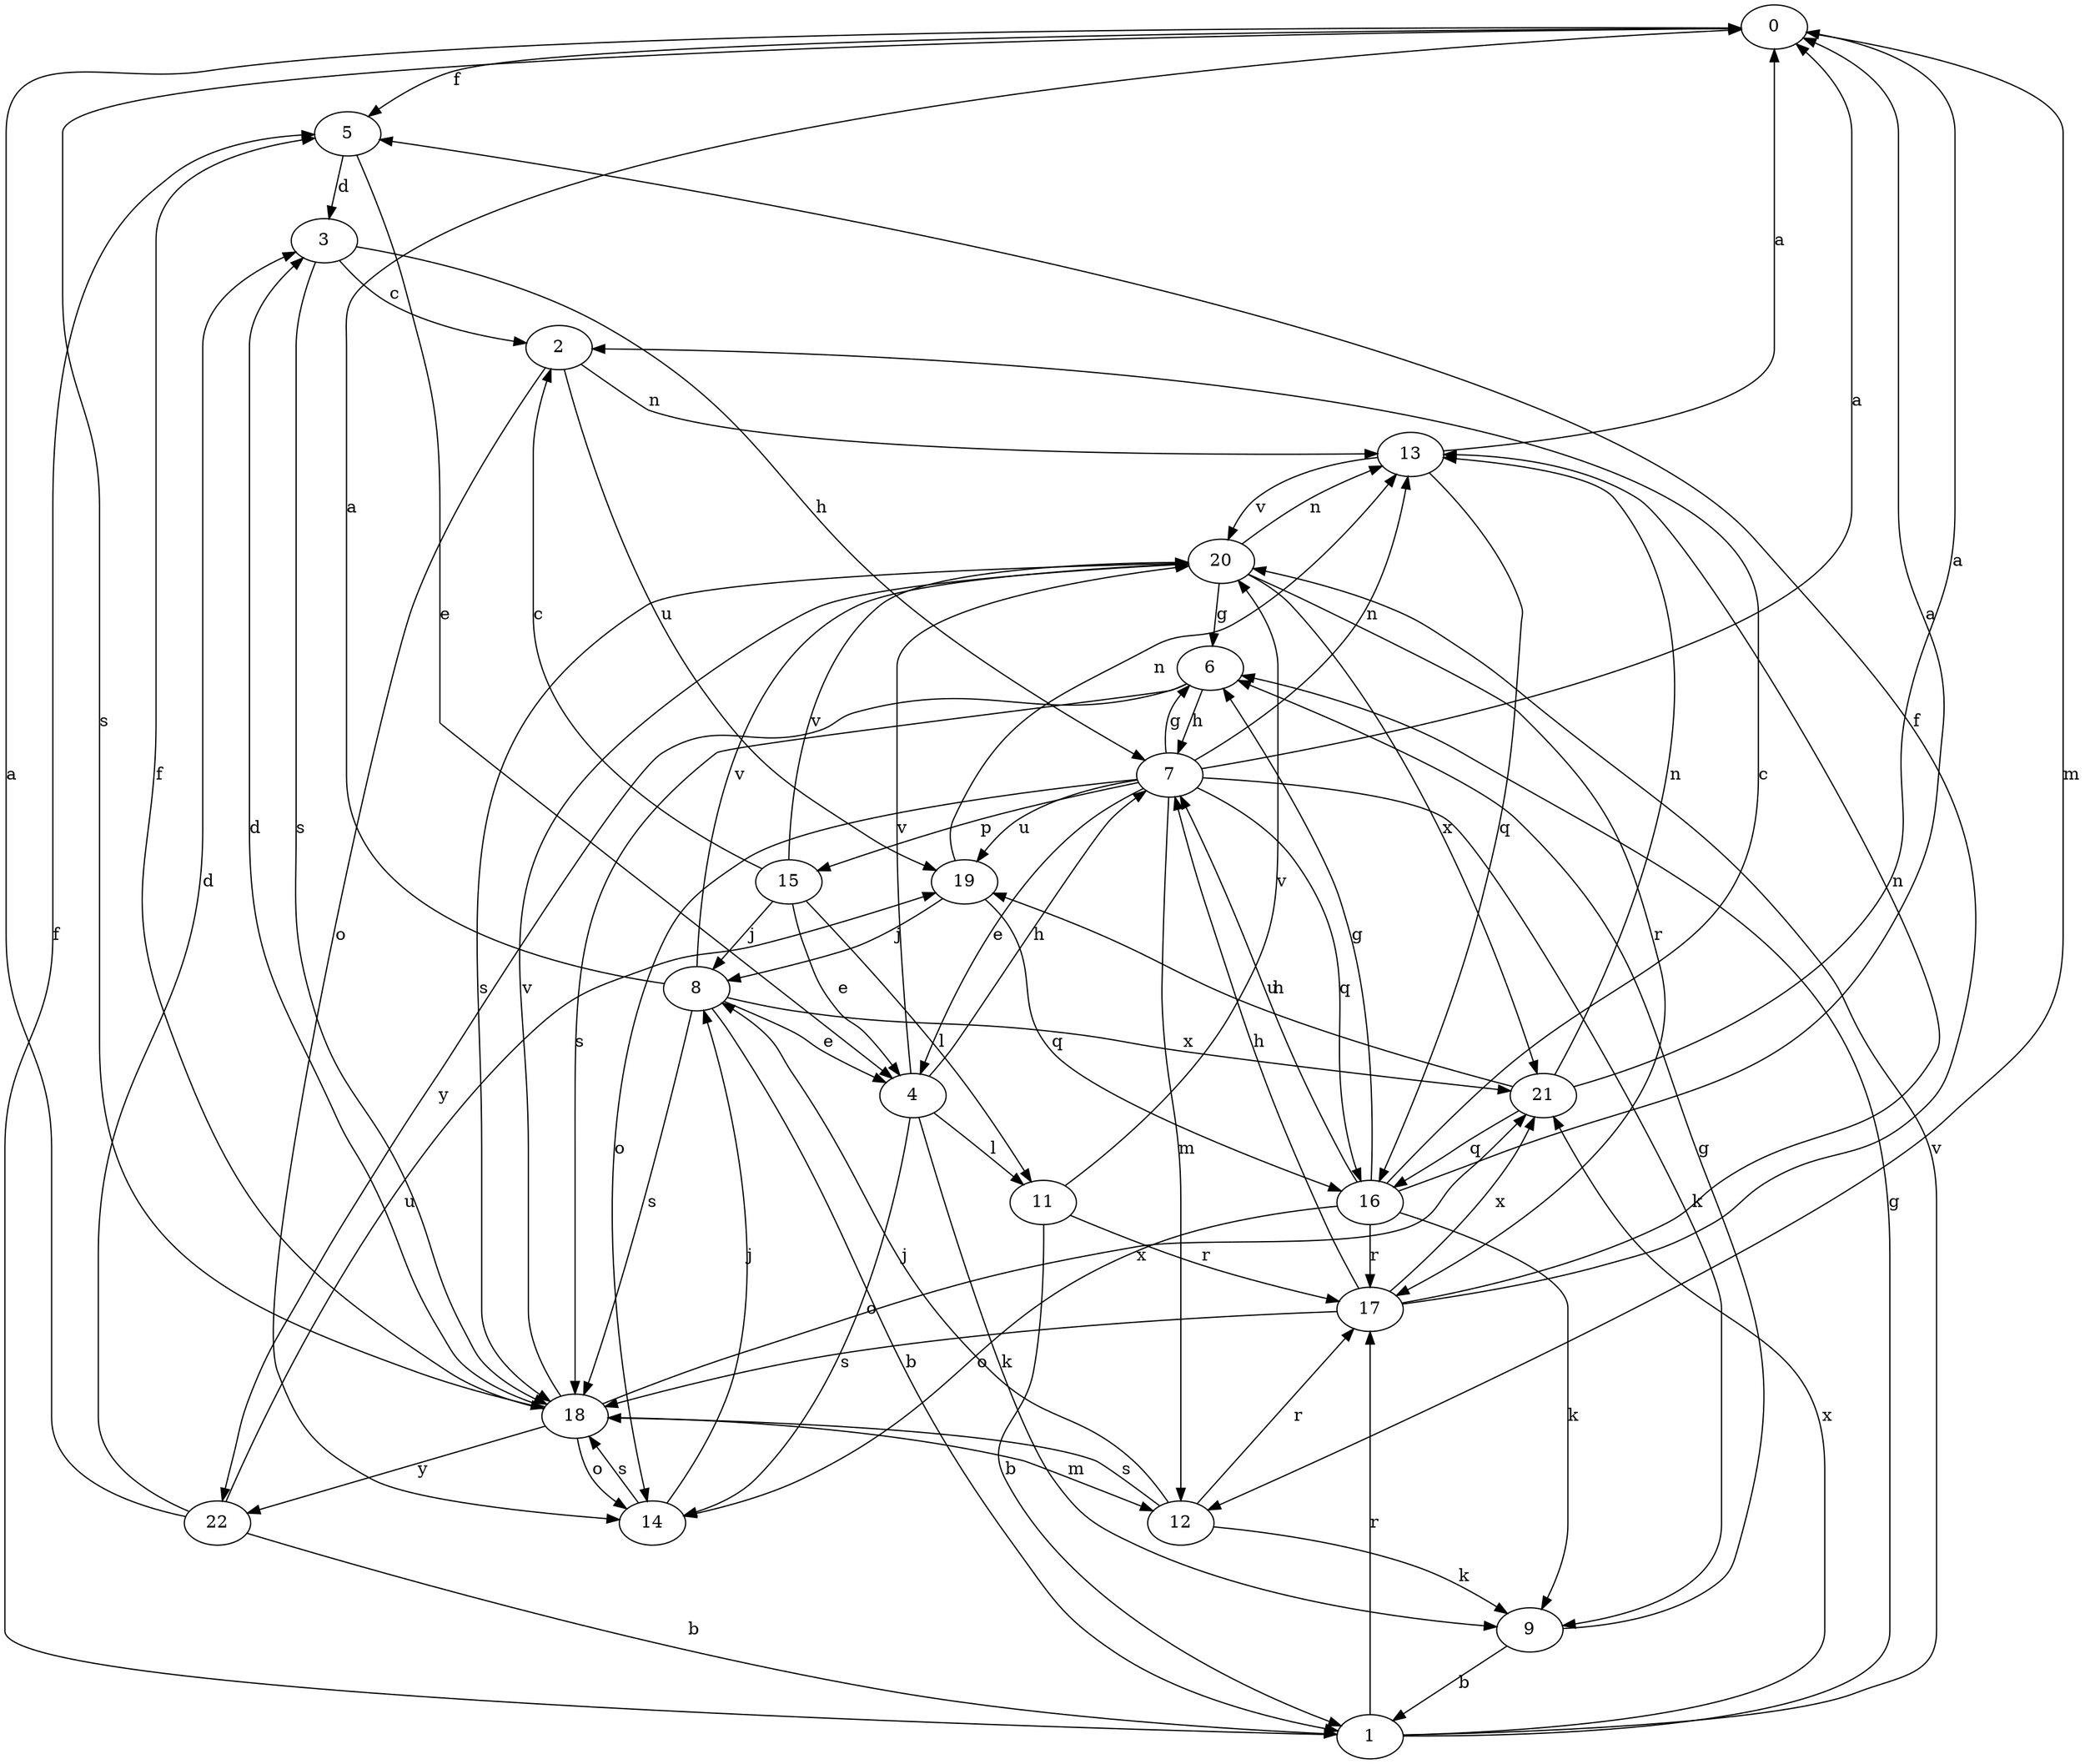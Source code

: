 strict digraph  {
0;
1;
2;
3;
4;
5;
6;
7;
8;
9;
11;
12;
13;
14;
15;
16;
17;
18;
19;
20;
21;
22;
0 -> 5  [label=f];
0 -> 12  [label=m];
0 -> 18  [label=s];
1 -> 5  [label=f];
1 -> 6  [label=g];
1 -> 17  [label=r];
1 -> 20  [label=v];
1 -> 21  [label=x];
2 -> 13  [label=n];
2 -> 14  [label=o];
2 -> 19  [label=u];
3 -> 2  [label=c];
3 -> 7  [label=h];
3 -> 18  [label=s];
4 -> 7  [label=h];
4 -> 9  [label=k];
4 -> 11  [label=l];
4 -> 14  [label=o];
4 -> 20  [label=v];
5 -> 3  [label=d];
5 -> 4  [label=e];
6 -> 7  [label=h];
6 -> 18  [label=s];
6 -> 22  [label=y];
7 -> 0  [label=a];
7 -> 4  [label=e];
7 -> 6  [label=g];
7 -> 9  [label=k];
7 -> 12  [label=m];
7 -> 13  [label=n];
7 -> 14  [label=o];
7 -> 15  [label=p];
7 -> 16  [label=q];
7 -> 19  [label=u];
8 -> 0  [label=a];
8 -> 1  [label=b];
8 -> 4  [label=e];
8 -> 18  [label=s];
8 -> 20  [label=v];
8 -> 21  [label=x];
9 -> 1  [label=b];
9 -> 6  [label=g];
11 -> 1  [label=b];
11 -> 17  [label=r];
11 -> 20  [label=v];
12 -> 8  [label=j];
12 -> 9  [label=k];
12 -> 17  [label=r];
12 -> 18  [label=s];
13 -> 0  [label=a];
13 -> 16  [label=q];
13 -> 20  [label=v];
14 -> 8  [label=j];
14 -> 18  [label=s];
15 -> 2  [label=c];
15 -> 4  [label=e];
15 -> 8  [label=j];
15 -> 11  [label=l];
15 -> 20  [label=v];
16 -> 0  [label=a];
16 -> 2  [label=c];
16 -> 6  [label=g];
16 -> 7  [label=h];
16 -> 9  [label=k];
16 -> 14  [label=o];
16 -> 17  [label=r];
17 -> 5  [label=f];
17 -> 7  [label=h];
17 -> 13  [label=n];
17 -> 18  [label=s];
17 -> 21  [label=x];
18 -> 3  [label=d];
18 -> 5  [label=f];
18 -> 12  [label=m];
18 -> 14  [label=o];
18 -> 20  [label=v];
18 -> 21  [label=x];
18 -> 22  [label=y];
19 -> 8  [label=j];
19 -> 13  [label=n];
19 -> 16  [label=q];
20 -> 6  [label=g];
20 -> 13  [label=n];
20 -> 17  [label=r];
20 -> 18  [label=s];
20 -> 21  [label=x];
21 -> 0  [label=a];
21 -> 13  [label=n];
21 -> 16  [label=q];
21 -> 19  [label=u];
22 -> 0  [label=a];
22 -> 1  [label=b];
22 -> 3  [label=d];
22 -> 19  [label=u];
}
